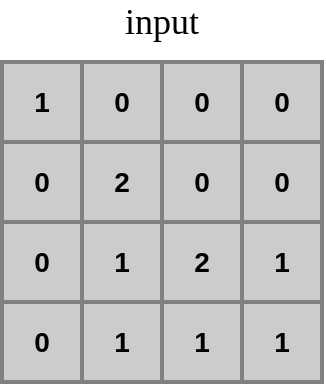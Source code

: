 <mxfile version="13.3.1" type="device"><diagram id="WFhvQ55GnDFWGdohxJu1" name="Page-1"><mxGraphModel dx="981" dy="528" grid="1" gridSize="10" guides="1" tooltips="1" connect="1" arrows="1" fold="1" page="1" pageScale="1" pageWidth="827" pageHeight="1169" math="0" shadow="0"><root><mxCell id="0"/><mxCell id="1" parent="0"/><mxCell id="If5IeuvpnKTdZnBRlIuM-1" value="1" style="whiteSpace=wrap;html=1;aspect=fixed;horizontal=1;verticalAlign=middle;fontSize=14;fillColor=#CCCCCC;fontStyle=1;strokeColor=#808080;strokeWidth=2;" vertex="1" parent="1"><mxGeometry x="200" y="120" width="40" height="40" as="geometry"/></mxCell><mxCell id="If5IeuvpnKTdZnBRlIuM-2" value="0" style="whiteSpace=wrap;html=1;aspect=fixed;horizontal=1;verticalAlign=middle;fontSize=14;fillColor=#CCCCCC;fontStyle=1;strokeColor=#808080;strokeWidth=2;" vertex="1" parent="1"><mxGeometry x="240" y="120" width="40" height="40" as="geometry"/></mxCell><mxCell id="If5IeuvpnKTdZnBRlIuM-3" value="0" style="whiteSpace=wrap;html=1;aspect=fixed;horizontal=1;verticalAlign=middle;fontSize=14;fillColor=#CCCCCC;fontStyle=1;strokeColor=#808080;strokeWidth=2;" vertex="1" parent="1"><mxGeometry x="280" y="120" width="40" height="40" as="geometry"/></mxCell><mxCell id="If5IeuvpnKTdZnBRlIuM-4" value="0" style="whiteSpace=wrap;html=1;aspect=fixed;horizontal=1;verticalAlign=middle;fontSize=14;fillColor=#CCCCCC;fontStyle=1;strokeColor=#808080;strokeWidth=2;" vertex="1" parent="1"><mxGeometry x="320" y="120" width="40" height="40" as="geometry"/></mxCell><mxCell id="If5IeuvpnKTdZnBRlIuM-5" value="0" style="whiteSpace=wrap;html=1;aspect=fixed;horizontal=1;verticalAlign=middle;fontSize=14;fillColor=#CCCCCC;fontStyle=1;strokeColor=#808080;strokeWidth=2;" vertex="1" parent="1"><mxGeometry x="200" y="160" width="40" height="40" as="geometry"/></mxCell><mxCell id="If5IeuvpnKTdZnBRlIuM-6" value="2" style="whiteSpace=wrap;html=1;aspect=fixed;horizontal=1;verticalAlign=middle;fontSize=14;fillColor=#CCCCCC;fontStyle=1;strokeColor=#808080;strokeWidth=2;" vertex="1" parent="1"><mxGeometry x="240" y="160" width="40" height="40" as="geometry"/></mxCell><mxCell id="If5IeuvpnKTdZnBRlIuM-7" value="0" style="whiteSpace=wrap;html=1;aspect=fixed;horizontal=1;verticalAlign=middle;fontSize=14;fillColor=#CCCCCC;fontStyle=1;strokeColor=#808080;strokeWidth=2;" vertex="1" parent="1"><mxGeometry x="280" y="160" width="40" height="40" as="geometry"/></mxCell><mxCell id="If5IeuvpnKTdZnBRlIuM-8" value="0" style="whiteSpace=wrap;html=1;aspect=fixed;horizontal=1;verticalAlign=middle;fontSize=14;fillColor=#CCCCCC;fontStyle=1;strokeColor=#808080;strokeWidth=2;" vertex="1" parent="1"><mxGeometry x="320" y="160" width="40" height="40" as="geometry"/></mxCell><mxCell id="If5IeuvpnKTdZnBRlIuM-9" value="0" style="whiteSpace=wrap;html=1;aspect=fixed;horizontal=1;verticalAlign=middle;fontSize=14;fillColor=#CCCCCC;fontStyle=1;strokeColor=#808080;strokeWidth=2;" vertex="1" parent="1"><mxGeometry x="200" y="200" width="40" height="40" as="geometry"/></mxCell><mxCell id="If5IeuvpnKTdZnBRlIuM-10" value="1" style="whiteSpace=wrap;html=1;aspect=fixed;horizontal=1;verticalAlign=middle;fontSize=14;fillColor=#CCCCCC;fontStyle=1;strokeColor=#808080;strokeWidth=2;" vertex="1" parent="1"><mxGeometry x="240" y="200" width="40" height="40" as="geometry"/></mxCell><mxCell id="If5IeuvpnKTdZnBRlIuM-11" value="2" style="whiteSpace=wrap;html=1;aspect=fixed;horizontal=1;verticalAlign=middle;fontSize=14;fillColor=#CCCCCC;fontStyle=1;strokeColor=#808080;strokeWidth=2;" vertex="1" parent="1"><mxGeometry x="280" y="200" width="40" height="40" as="geometry"/></mxCell><mxCell id="If5IeuvpnKTdZnBRlIuM-12" value="1" style="whiteSpace=wrap;html=1;aspect=fixed;horizontal=1;verticalAlign=middle;fontSize=14;fillColor=#CCCCCC;fontStyle=1;strokeColor=#808080;strokeWidth=2;" vertex="1" parent="1"><mxGeometry x="320" y="200" width="40" height="40" as="geometry"/></mxCell><mxCell id="If5IeuvpnKTdZnBRlIuM-13" value="0" style="whiteSpace=wrap;html=1;aspect=fixed;horizontal=1;verticalAlign=middle;fontSize=14;fillColor=#CCCCCC;fontStyle=1;strokeColor=#808080;strokeWidth=2;" vertex="1" parent="1"><mxGeometry x="200" y="240" width="40" height="40" as="geometry"/></mxCell><mxCell id="If5IeuvpnKTdZnBRlIuM-14" value="1" style="whiteSpace=wrap;html=1;aspect=fixed;horizontal=1;verticalAlign=middle;fontSize=14;fillColor=#CCCCCC;fontStyle=1;strokeColor=#808080;strokeWidth=2;" vertex="1" parent="1"><mxGeometry x="240" y="240" width="40" height="40" as="geometry"/></mxCell><mxCell id="If5IeuvpnKTdZnBRlIuM-15" value="1" style="whiteSpace=wrap;html=1;aspect=fixed;horizontal=1;verticalAlign=middle;fontSize=14;fillColor=#CCCCCC;fontStyle=1;strokeColor=#808080;strokeWidth=2;" vertex="1" parent="1"><mxGeometry x="280" y="240" width="40" height="40" as="geometry"/></mxCell><mxCell id="If5IeuvpnKTdZnBRlIuM-16" value="1" style="whiteSpace=wrap;html=1;aspect=fixed;horizontal=1;verticalAlign=middle;fontSize=14;fillColor=#CCCCCC;fontStyle=1;strokeColor=#808080;strokeWidth=2;" vertex="1" parent="1"><mxGeometry x="320" y="240" width="40" height="40" as="geometry"/></mxCell><mxCell id="If5IeuvpnKTdZnBRlIuM-17" value="&lt;font style=&quot;font-size: 18px&quot; face=&quot;lmodern&quot;&gt;input&lt;br&gt;&lt;/font&gt;" style="text;html=1;strokeColor=none;fillColor=none;align=center;verticalAlign=middle;whiteSpace=wrap;rounded=0;" vertex="1" parent="1"><mxGeometry x="210" y="90" width="140" height="20" as="geometry"/></mxCell></root></mxGraphModel></diagram></mxfile>